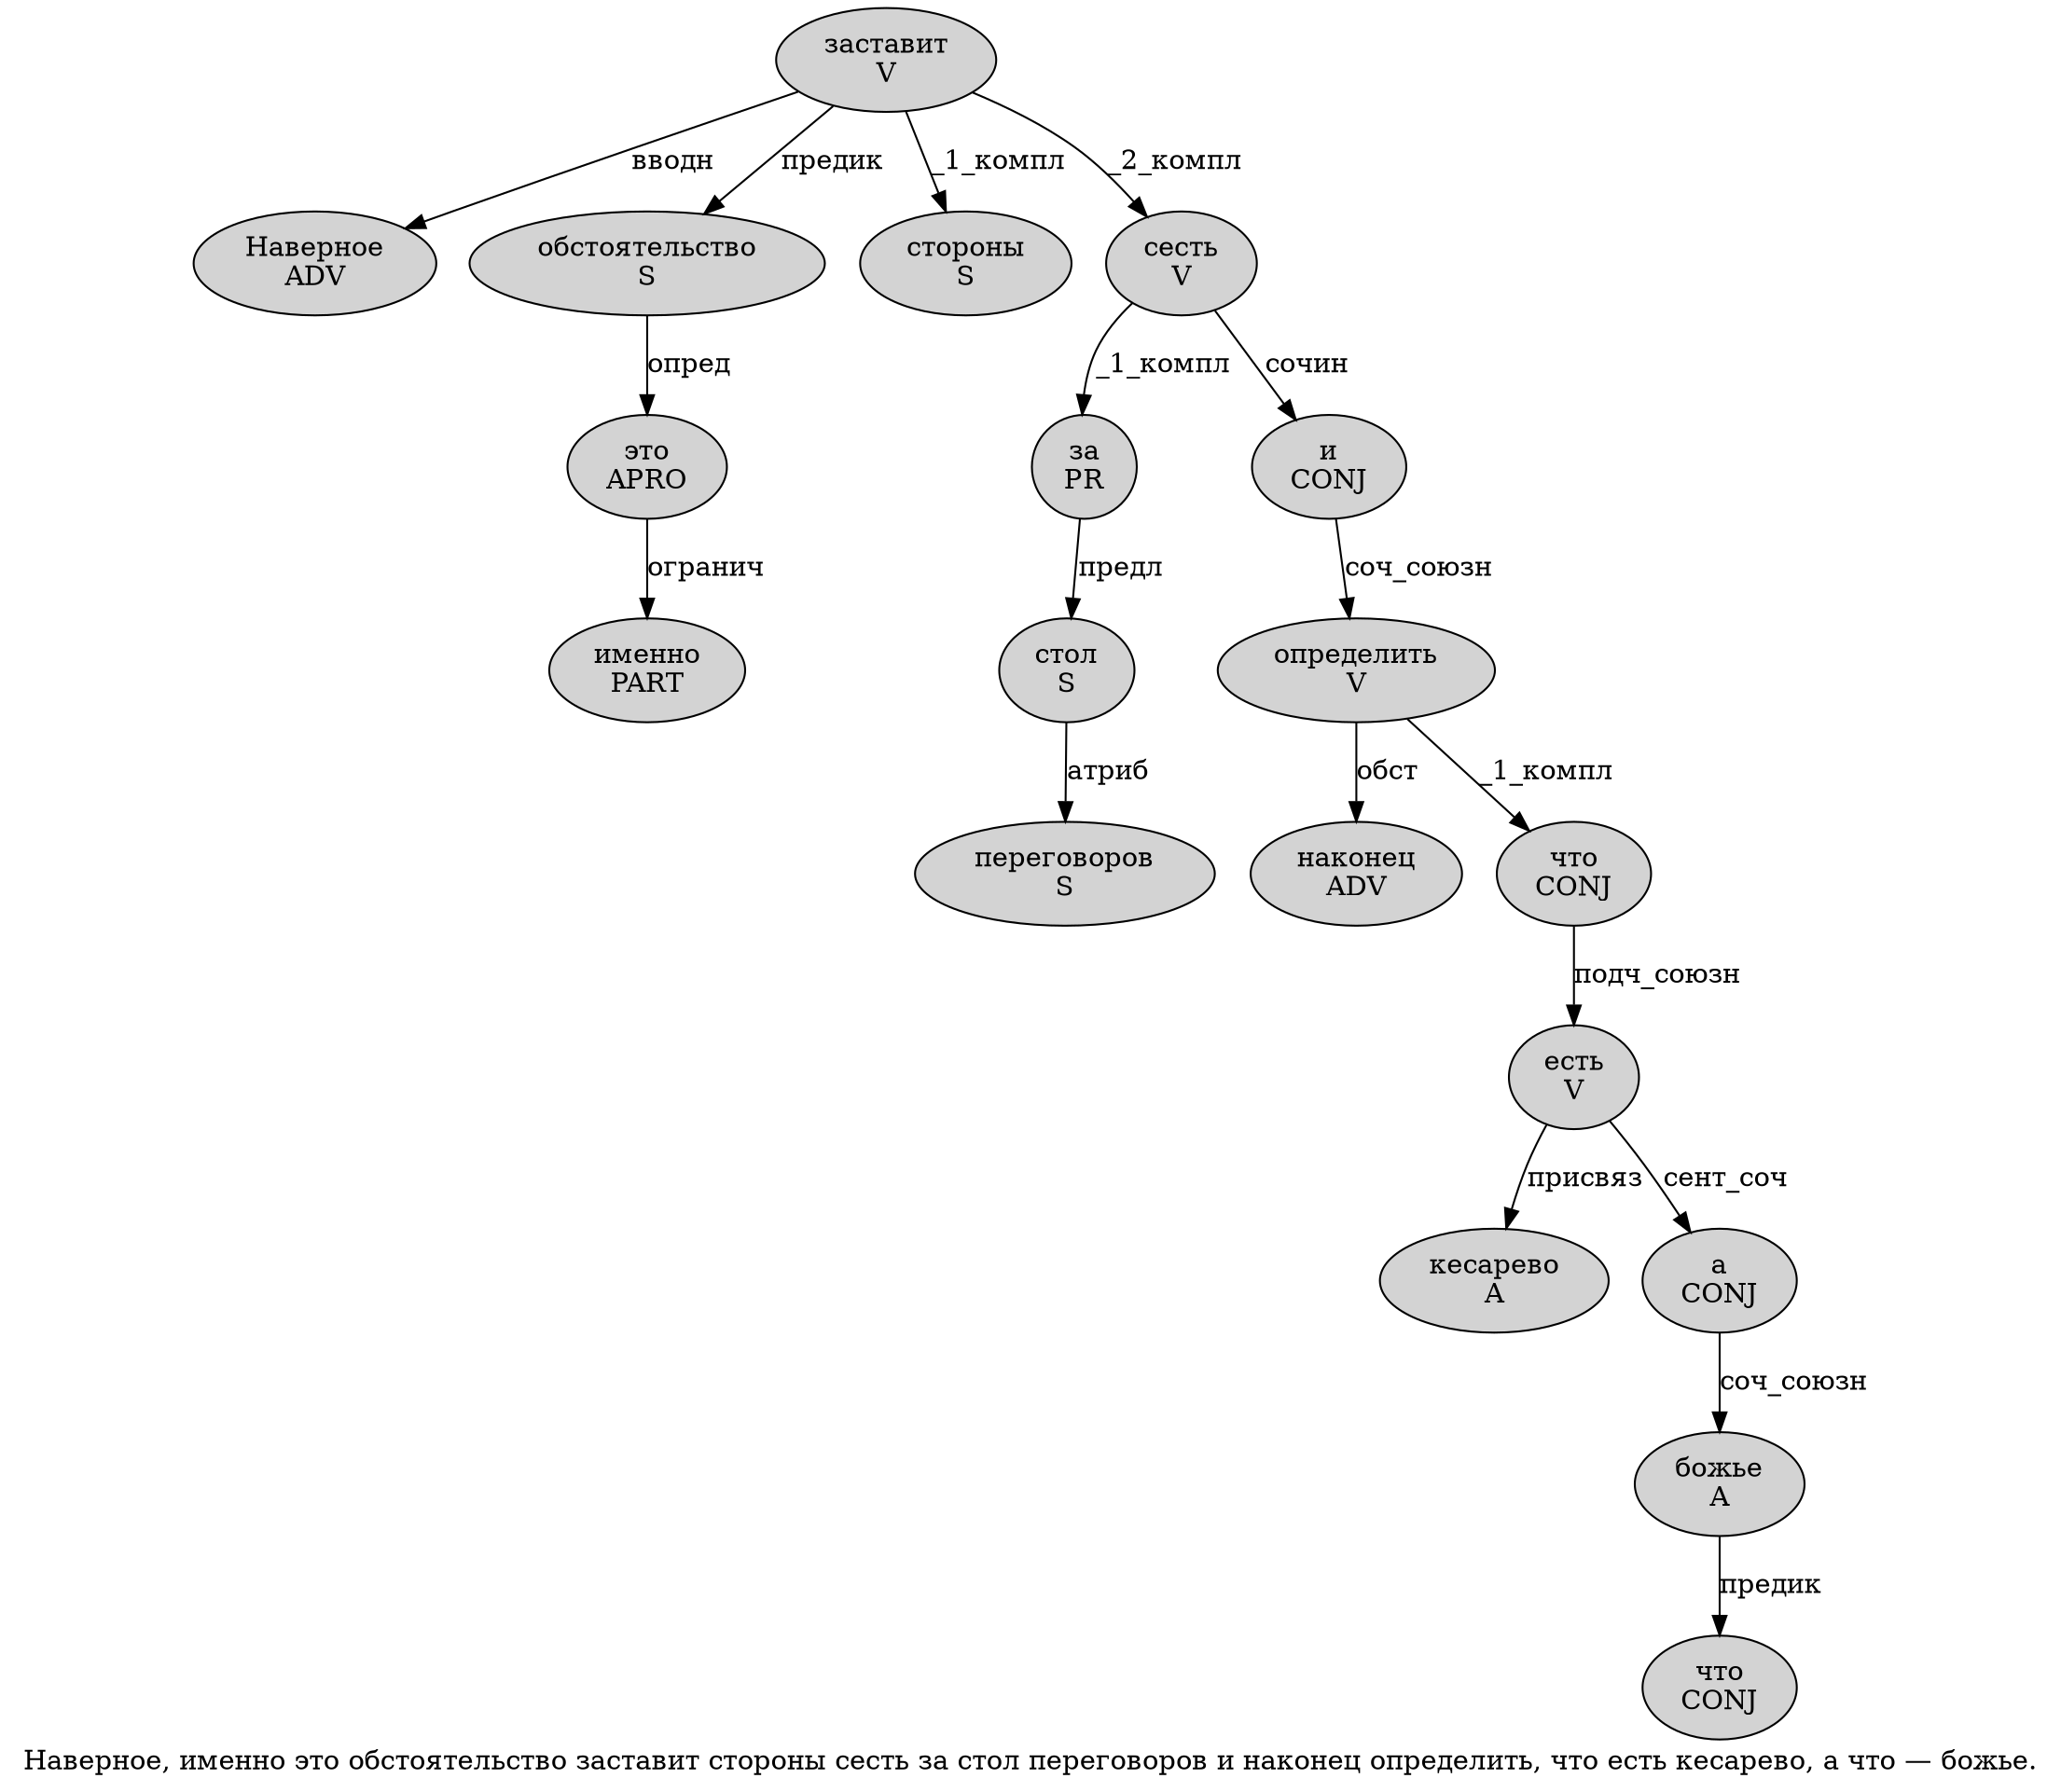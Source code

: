 digraph SENTENCE_260 {
	graph [label="Наверное, именно это обстоятельство заставит стороны сесть за стол переговоров и наконец определить, что есть кесарево, а что — божье."]
	node [style=filled]
		0 [label="Наверное
ADV" color="" fillcolor=lightgray penwidth=1 shape=ellipse]
		2 [label="именно
PART" color="" fillcolor=lightgray penwidth=1 shape=ellipse]
		3 [label="это
APRO" color="" fillcolor=lightgray penwidth=1 shape=ellipse]
		4 [label="обстоятельство
S" color="" fillcolor=lightgray penwidth=1 shape=ellipse]
		5 [label="заставит
V" color="" fillcolor=lightgray penwidth=1 shape=ellipse]
		6 [label="стороны
S" color="" fillcolor=lightgray penwidth=1 shape=ellipse]
		7 [label="сесть
V" color="" fillcolor=lightgray penwidth=1 shape=ellipse]
		8 [label="за
PR" color="" fillcolor=lightgray penwidth=1 shape=ellipse]
		9 [label="стол
S" color="" fillcolor=lightgray penwidth=1 shape=ellipse]
		10 [label="переговоров
S" color="" fillcolor=lightgray penwidth=1 shape=ellipse]
		11 [label="и
CONJ" color="" fillcolor=lightgray penwidth=1 shape=ellipse]
		12 [label="наконец
ADV" color="" fillcolor=lightgray penwidth=1 shape=ellipse]
		13 [label="определить
V" color="" fillcolor=lightgray penwidth=1 shape=ellipse]
		15 [label="что
CONJ" color="" fillcolor=lightgray penwidth=1 shape=ellipse]
		16 [label="есть
V" color="" fillcolor=lightgray penwidth=1 shape=ellipse]
		17 [label="кесарево
A" color="" fillcolor=lightgray penwidth=1 shape=ellipse]
		19 [label="а
CONJ" color="" fillcolor=lightgray penwidth=1 shape=ellipse]
		20 [label="что
CONJ" color="" fillcolor=lightgray penwidth=1 shape=ellipse]
		22 [label="божье
A" color="" fillcolor=lightgray penwidth=1 shape=ellipse]
			22 -> 20 [label="предик"]
			11 -> 13 [label="соч_союзн"]
			8 -> 9 [label="предл"]
			15 -> 16 [label="подч_союзн"]
			19 -> 22 [label="соч_союзн"]
			3 -> 2 [label="огранич"]
			16 -> 17 [label="присвяз"]
			16 -> 19 [label="сент_соч"]
			9 -> 10 [label="атриб"]
			13 -> 12 [label="обст"]
			13 -> 15 [label="_1_компл"]
			4 -> 3 [label="опред"]
			7 -> 8 [label="_1_компл"]
			7 -> 11 [label="сочин"]
			5 -> 0 [label="вводн"]
			5 -> 4 [label="предик"]
			5 -> 6 [label="_1_компл"]
			5 -> 7 [label="_2_компл"]
}